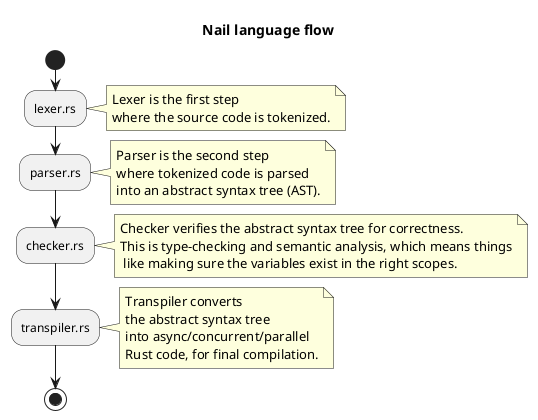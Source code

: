 @startuml Nail language flow
title Nail language flow

start
:lexer.rs;
note right: Lexer is the first step\nwhere the source code is tokenized.

:parser.rs;
note right: Parser is the second step\nwhere tokenized code is parsed\ninto an abstract syntax tree (AST).

:checker.rs;
note right: Checker verifies the abstract syntax tree for correctness.\nThis is type-checking and semantic analysis, which means things\n like making sure the variables exist in the right scopes.

:transpiler.rs;
note right: Transpiler converts\nthe abstract syntax tree\ninto async/concurrent/parallel\nRust code, for final compilation.

stop

@enduml